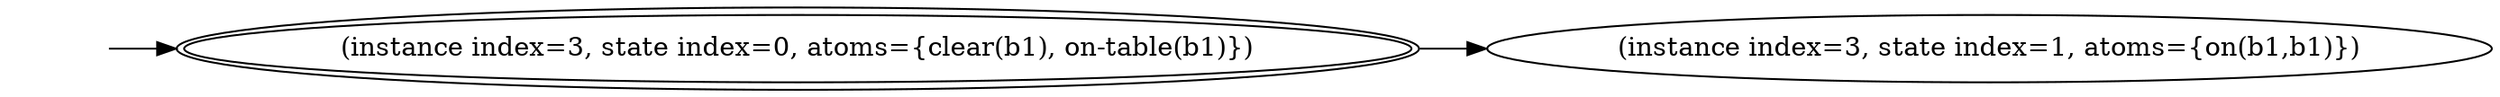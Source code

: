digraph {
rankdir="LR"
s0[peripheries=2,label="(instance index=3, state index=0, atoms={clear(b1), on-table(b1)})"]
s1[label="(instance index=3, state index=1, atoms={on(b1,b1)})"]
Dangling [ label = "", style = invis ]
{ rank = same; Dangling }
Dangling -> s0
{ rank = same; s0}
{ rank = same; s1}
{
s0->s1
}
{
}
}
